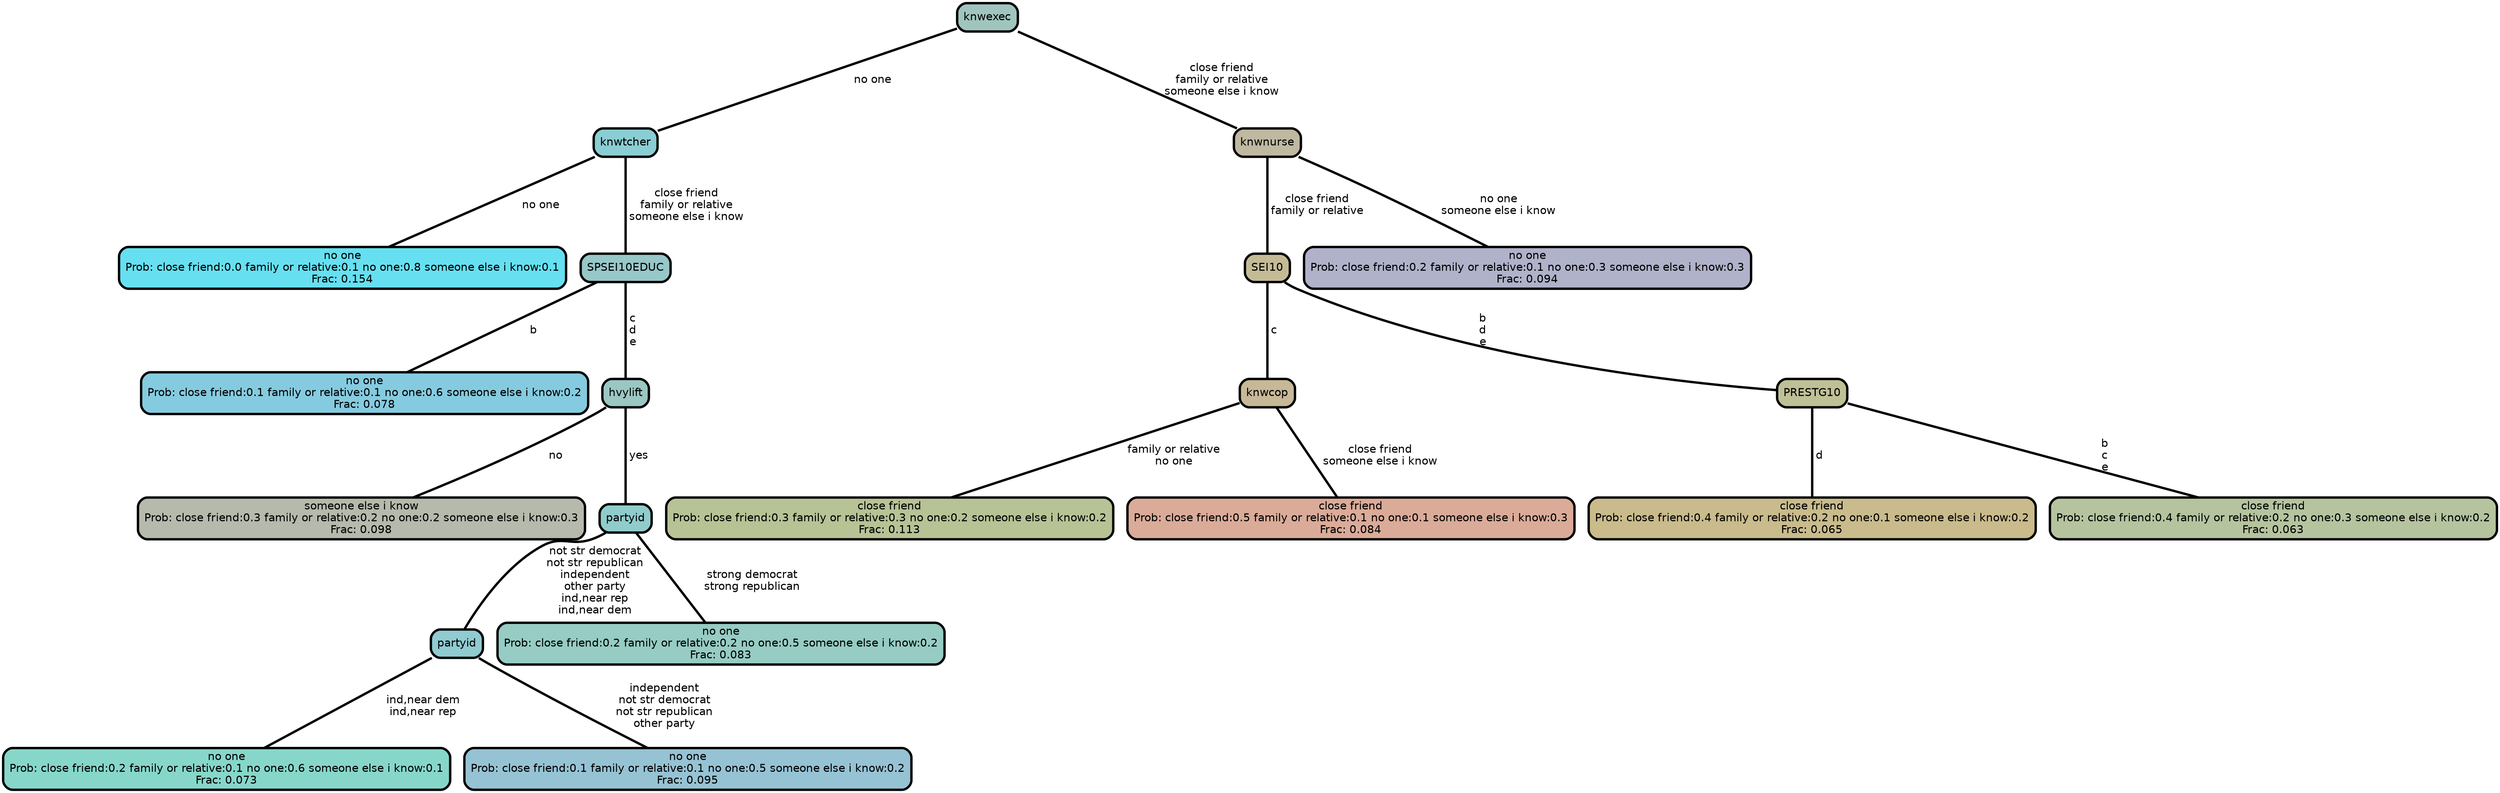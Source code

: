 graph Tree {
node [shape=box, style="filled, rounded",color="black",penwidth="3",fontcolor="black",                 fontname=helvetica] ;
graph [ranksep="0 equally", splines=straight,                 bgcolor=transparent, dpi=200] ;
edge [fontname=helvetica, color=black] ;
0 [label="no one
Prob: close friend:0.0 family or relative:0.1 no one:0.8 someone else i know:0.1
Frac: 0.154", fillcolor="#66e0f1"] ;
1 [label="knwtcher", fillcolor="#8aced3"] ;
2 [label="no one
Prob: close friend:0.1 family or relative:0.1 no one:0.6 someone else i know:0.2
Frac: 0.078", fillcolor="#85cbe0"] ;
3 [label="SPSEI10EDUC", fillcolor="#97c7c8"] ;
4 [label="someone else i know
Prob: close friend:0.3 family or relative:0.2 no one:0.2 someone else i know:0.3
Frac: 0.098", fillcolor="#b5baac"] ;
5 [label="hvylift", fillcolor="#9bc7c3"] ;
6 [label="no one
Prob: close friend:0.2 family or relative:0.1 no one:0.6 someone else i know:0.1
Frac: 0.073", fillcolor="#86d7ca"] ;
7 [label="partyid", fillcolor="#8fcbd0"] ;
8 [label="no one
Prob: close friend:0.1 family or relative:0.1 no one:0.5 someone else i know:0.2
Frac: 0.095", fillcolor="#96c3d4"] ;
9 [label="partyid", fillcolor="#91cccc"] ;
10 [label="no one
Prob: close friend:0.2 family or relative:0.2 no one:0.5 someone else i know:0.2
Frac: 0.083", fillcolor="#96ccc3"] ;
11 [label="knwexec", fillcolor="#a0c5be"] ;
12 [label="close friend
Prob: close friend:0.3 family or relative:0.3 no one:0.2 someone else i know:0.2
Frac: 0.113", fillcolor="#b7c395"] ;
13 [label="knwcop", fillcolor="#c7b897"] ;
14 [label="close friend
Prob: close friend:0.5 family or relative:0.1 no one:0.1 someone else i know:0.3
Frac: 0.084", fillcolor="#dbab99"] ;
15 [label="SEI10", fillcolor="#c4bb96"] ;
16 [label="close friend
Prob: close friend:0.4 family or relative:0.2 no one:0.1 someone else i know:0.2
Frac: 0.065", fillcolor="#c9bb8c"] ;
17 [label="PRESTG10", fillcolor="#bfc096"] ;
18 [label="close friend
Prob: close friend:0.4 family or relative:0.2 no one:0.3 someone else i know:0.2
Frac: 0.063", fillcolor="#b5c49f"] ;
19 [label="knwnurse", fillcolor="#bfb9a2"] ;
20 [label="no one
Prob: close friend:0.2 family or relative:0.1 no one:0.3 someone else i know:0.3
Frac: 0.094", fillcolor="#b0b2ca"] ;
1 -- 0 [label=" no one",penwidth=3] ;
1 -- 3 [label=" close friend\n family or relative\n someone else i know",penwidth=3] ;
3 -- 2 [label=" b",penwidth=3] ;
3 -- 5 [label=" c\n d\n e",penwidth=3] ;
5 -- 4 [label=" no",penwidth=3] ;
5 -- 9 [label=" yes",penwidth=3] ;
7 -- 6 [label=" ind,near dem\n ind,near rep",penwidth=3] ;
7 -- 8 [label=" independent\n not str democrat\n not str republican\n other party",penwidth=3] ;
9 -- 7 [label=" not str democrat\n not str republican\n independent\n other party\n ind,near rep\n ind,near dem",penwidth=3] ;
9 -- 10 [label=" strong democrat\n strong republican",penwidth=3] ;
11 -- 1 [label=" no one",penwidth=3] ;
11 -- 19 [label=" close friend\n family or relative\n someone else i know",penwidth=3] ;
13 -- 12 [label=" family or relative\n no one",penwidth=3] ;
13 -- 14 [label=" close friend\n someone else i know",penwidth=3] ;
15 -- 13 [label=" c",penwidth=3] ;
15 -- 17 [label=" b\n d\n e",penwidth=3] ;
17 -- 16 [label=" d",penwidth=3] ;
17 -- 18 [label=" b\n c\n e",penwidth=3] ;
19 -- 15 [label=" close friend\n family or relative",penwidth=3] ;
19 -- 20 [label=" no one\n someone else i know",penwidth=3] ;
{rank = same;}}